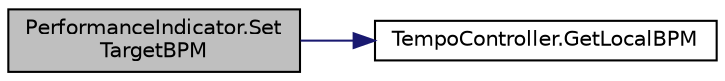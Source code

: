 digraph "PerformanceIndicator.SetTargetBPM"
{
 // LATEX_PDF_SIZE
  edge [fontname="Helvetica",fontsize="10",labelfontname="Helvetica",labelfontsize="10"];
  node [fontname="Helvetica",fontsize="10",shape=record];
  rankdir="LR";
  Node1 [label="PerformanceIndicator.Set\lTargetBPM",height=0.2,width=0.4,color="black", fillcolor="grey75", style="filled", fontcolor="black",tooltip="Updates and displays the targetBPM based on local BPM set by BPM Predictor"];
  Node1 -> Node2 [color="midnightblue",fontsize="10",style="solid",fontname="Helvetica"];
  Node2 [label="TempoController.GetLocalBPM",height=0.2,width=0.4,color="black", fillcolor="white", style="filled",URL="$class_tempo_controller.html#ae46b3a012dcb7d0b202db597168b70d9",tooltip="Return current localBPM"];
}
